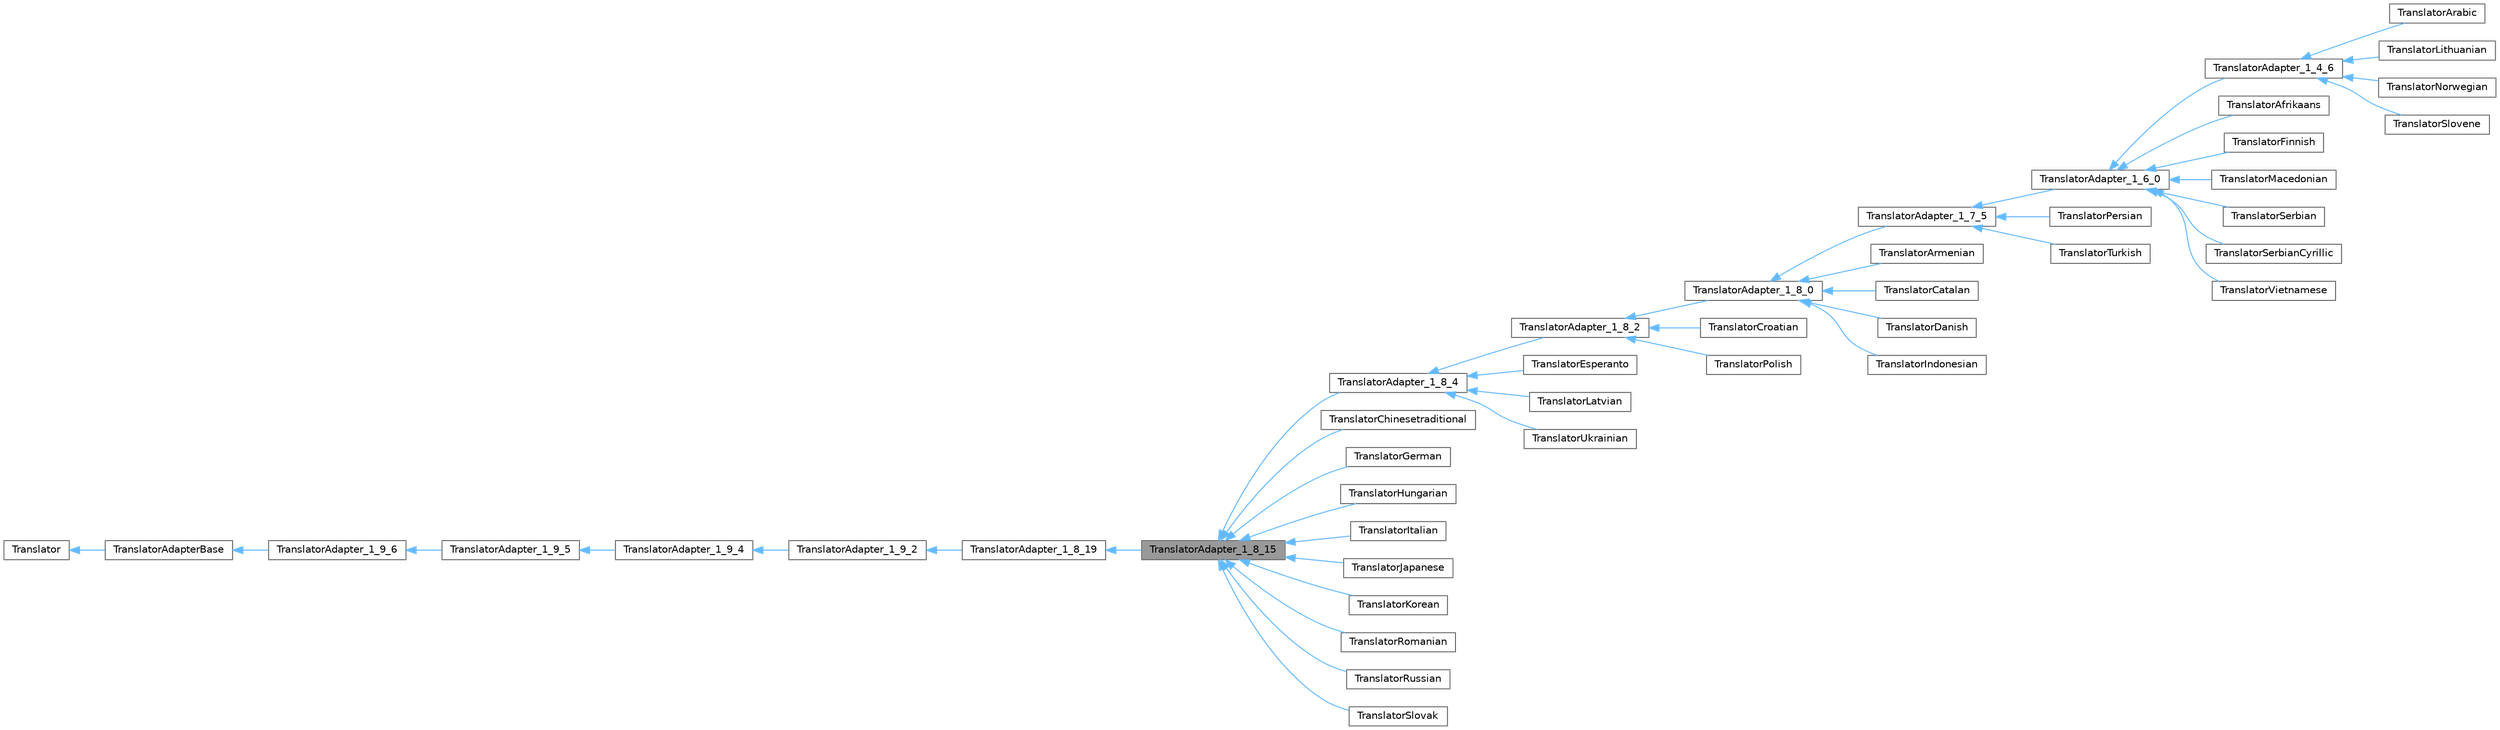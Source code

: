 digraph "TranslatorAdapter_1_8_15"
{
 // INTERACTIVE_SVG=YES
 // LATEX_PDF_SIZE
  bgcolor="transparent";
  edge [fontname=Helvetica,fontsize=10,labelfontname=Helvetica,labelfontsize=10];
  node [fontname=Helvetica,fontsize=10,shape=box,height=0.2,width=0.4];
  rankdir="LR";
  Node1 [id="Node000001",label="TranslatorAdapter_1_8_15",height=0.2,width=0.4,color="gray40", fillcolor="grey60", style="filled", fontcolor="black"];
  Node2 -> Node1 [id="edge1_Node000001_Node000002",dir="back",color="steelblue1",style="solid"];
  Node2 [id="Node000002",label="TranslatorAdapter_1_8_19",height=0.2,width=0.4,color="gray40", fillcolor="white", style="filled",URL="$de/dde/class_translator_adapter__1__8__19.html",tooltip=" "];
  Node3 -> Node2 [id="edge2_Node000002_Node000003",dir="back",color="steelblue1",style="solid"];
  Node3 [id="Node000003",label="TranslatorAdapter_1_9_2",height=0.2,width=0.4,color="gray40", fillcolor="white", style="filled",URL="$d3/d2e/class_translator_adapter__1__9__2.html",tooltip=" "];
  Node4 -> Node3 [id="edge3_Node000003_Node000004",dir="back",color="steelblue1",style="solid"];
  Node4 [id="Node000004",label="TranslatorAdapter_1_9_4",height=0.2,width=0.4,color="gray40", fillcolor="white", style="filled",URL="$d0/d33/class_translator_adapter__1__9__4.html",tooltip=" "];
  Node5 -> Node4 [id="edge4_Node000004_Node000005",dir="back",color="steelblue1",style="solid"];
  Node5 [id="Node000005",label="TranslatorAdapter_1_9_5",height=0.2,width=0.4,color="gray40", fillcolor="white", style="filled",URL="$dd/dba/class_translator_adapter__1__9__5.html",tooltip=" "];
  Node6 -> Node5 [id="edge5_Node000005_Node000006",dir="back",color="steelblue1",style="solid"];
  Node6 [id="Node000006",label="TranslatorAdapter_1_9_6",height=0.2,width=0.4,color="gray40", fillcolor="white", style="filled",URL="$db/d71/class_translator_adapter__1__9__6.html",tooltip=" "];
  Node7 -> Node6 [id="edge6_Node000006_Node000007",dir="back",color="steelblue1",style="solid"];
  Node7 [id="Node000007",label="TranslatorAdapterBase",height=0.2,width=0.4,color="gray40", fillcolor="white", style="filled",URL="$db/d6c/class_translator_adapter_base.html",tooltip="Base of the translator adapter tree."];
  Node8 -> Node7 [id="edge7_Node000007_Node000008",dir="back",color="steelblue1",style="solid"];
  Node8 [id="Node000008",label="Translator",height=0.2,width=0.4,color="gray40", fillcolor="white", style="filled",URL="$d8/dfb/class_translator.html",tooltip="Abstract base class for all translatable text fragments."];
  Node1 -> Node9 [id="edge8_Node000001_Node000009",dir="back",color="steelblue1",style="solid"];
  Node9 [id="Node000009",label="TranslatorAdapter_1_8_4",height=0.2,width=0.4,color="gray40", fillcolor="white", style="filled",URL="$de/d2f/class_translator_adapter__1__8__4.html",tooltip=" "];
  Node9 -> Node10 [id="edge9_Node000009_Node000010",dir="back",color="steelblue1",style="solid"];
  Node10 [id="Node000010",label="TranslatorAdapter_1_8_2",height=0.2,width=0.4,color="gray40", fillcolor="white", style="filled",URL="$d2/d75/class_translator_adapter__1__8__2.html",tooltip=" "];
  Node10 -> Node11 [id="edge10_Node000010_Node000011",dir="back",color="steelblue1",style="solid"];
  Node11 [id="Node000011",label="TranslatorAdapter_1_8_0",height=0.2,width=0.4,color="gray40", fillcolor="white", style="filled",URL="$de/d49/class_translator_adapter__1__8__0.html",tooltip="Adapter class for languages that only contain translations up to version 1.8.0."];
  Node11 -> Node12 [id="edge11_Node000011_Node000012",dir="back",color="steelblue1",style="solid"];
  Node12 [id="Node000012",label="TranslatorAdapter_1_7_5",height=0.2,width=0.4,color="gray40", fillcolor="white", style="filled",URL="$da/d24/class_translator_adapter__1__7__5.html",tooltip="Adapter class for languages that only contain translations up to version 1.7.5."];
  Node12 -> Node13 [id="edge12_Node000012_Node000013",dir="back",color="steelblue1",style="solid"];
  Node13 [id="Node000013",label="TranslatorAdapter_1_6_0",height=0.2,width=0.4,color="gray40", fillcolor="white", style="filled",URL="$d3/da1/class_translator_adapter__1__6__0.html",tooltip="Adapter class for languages that only contain translations up to version 1.6.0."];
  Node13 -> Node14 [id="edge13_Node000013_Node000014",dir="back",color="steelblue1",style="solid"];
  Node14 [id="Node000014",label="TranslatorAdapter_1_4_6",height=0.2,width=0.4,color="gray40", fillcolor="white", style="filled",URL="$d4/d2b/class_translator_adapter__1__4__6.html",tooltip="Adapter class for languages that only contain translations up to version 1.4.6."];
  Node14 -> Node15 [id="edge14_Node000014_Node000015",dir="back",color="steelblue1",style="solid"];
  Node15 [id="Node000015",label="TranslatorArabic",height=0.2,width=0.4,color="gray40", fillcolor="white", style="filled",URL="$d3/de9/class_translator_arabic.html",tooltip=" "];
  Node14 -> Node16 [id="edge15_Node000014_Node000016",dir="back",color="steelblue1",style="solid"];
  Node16 [id="Node000016",label="TranslatorLithuanian",height=0.2,width=0.4,color="gray40", fillcolor="white", style="filled",URL="$dc/d53/class_translator_lithuanian.html",tooltip=" "];
  Node14 -> Node17 [id="edge16_Node000014_Node000017",dir="back",color="steelblue1",style="solid"];
  Node17 [id="Node000017",label="TranslatorNorwegian",height=0.2,width=0.4,color="gray40", fillcolor="white", style="filled",URL="$dd/d38/class_translator_norwegian.html",tooltip=" "];
  Node14 -> Node18 [id="edge17_Node000014_Node000018",dir="back",color="steelblue1",style="solid"];
  Node18 [id="Node000018",label="TranslatorSlovene",height=0.2,width=0.4,color="gray40", fillcolor="white", style="filled",URL="$dd/d0b/class_translator_slovene.html",tooltip=" "];
  Node13 -> Node19 [id="edge18_Node000013_Node000019",dir="back",color="steelblue1",style="solid"];
  Node19 [id="Node000019",label="TranslatorAfrikaans",height=0.2,width=0.4,color="gray40", fillcolor="white", style="filled",URL="$d3/d65/class_translator_afrikaans.html",tooltip=" "];
  Node13 -> Node20 [id="edge19_Node000013_Node000020",dir="back",color="steelblue1",style="solid"];
  Node20 [id="Node000020",label="TranslatorFinnish",height=0.2,width=0.4,color="gray40", fillcolor="white", style="filled",URL="$de/df7/class_translator_finnish.html",tooltip=" "];
  Node13 -> Node21 [id="edge20_Node000013_Node000021",dir="back",color="steelblue1",style="solid"];
  Node21 [id="Node000021",label="TranslatorMacedonian",height=0.2,width=0.4,color="gray40", fillcolor="white", style="filled",URL="$d9/ddf/class_translator_macedonian.html",tooltip=" "];
  Node13 -> Node22 [id="edge21_Node000013_Node000022",dir="back",color="steelblue1",style="solid"];
  Node22 [id="Node000022",label="TranslatorSerbian",height=0.2,width=0.4,color="gray40", fillcolor="white", style="filled",URL="$d5/d0a/class_translator_serbian.html",tooltip=" "];
  Node13 -> Node23 [id="edge22_Node000013_Node000023",dir="back",color="steelblue1",style="solid"];
  Node23 [id="Node000023",label="TranslatorSerbianCyrillic",height=0.2,width=0.4,color="gray40", fillcolor="white", style="filled",URL="$dc/d03/class_translator_serbian_cyrillic.html",tooltip=" "];
  Node13 -> Node24 [id="edge23_Node000013_Node000024",dir="back",color="steelblue1",style="solid"];
  Node24 [id="Node000024",label="TranslatorVietnamese",height=0.2,width=0.4,color="gray40", fillcolor="white", style="filled",URL="$df/d20/class_translator_vietnamese.html",tooltip=" "];
  Node12 -> Node25 [id="edge24_Node000012_Node000025",dir="back",color="steelblue1",style="solid"];
  Node25 [id="Node000025",label="TranslatorPersian",height=0.2,width=0.4,color="gray40", fillcolor="white", style="filled",URL="$d5/d43/class_translator_persian.html",tooltip=" "];
  Node12 -> Node26 [id="edge25_Node000012_Node000026",dir="back",color="steelblue1",style="solid"];
  Node26 [id="Node000026",label="TranslatorTurkish",height=0.2,width=0.4,color="gray40", fillcolor="white", style="filled",URL="$dd/d80/class_translator_turkish.html",tooltip=" "];
  Node11 -> Node27 [id="edge26_Node000011_Node000027",dir="back",color="steelblue1",style="solid"];
  Node27 [id="Node000027",label="TranslatorArmenian",height=0.2,width=0.4,color="gray40", fillcolor="white", style="filled",URL="$da/db8/class_translator_armenian.html",tooltip=" "];
  Node11 -> Node28 [id="edge27_Node000011_Node000028",dir="back",color="steelblue1",style="solid"];
  Node28 [id="Node000028",label="TranslatorCatalan",height=0.2,width=0.4,color="gray40", fillcolor="white", style="filled",URL="$d9/dc1/class_translator_catalan.html",tooltip=" "];
  Node11 -> Node29 [id="edge28_Node000011_Node000029",dir="back",color="steelblue1",style="solid"];
  Node29 [id="Node000029",label="TranslatorDanish",height=0.2,width=0.4,color="gray40", fillcolor="white", style="filled",URL="$d7/d21/class_translator_danish.html",tooltip=" "];
  Node11 -> Node30 [id="edge29_Node000011_Node000030",dir="back",color="steelblue1",style="solid"];
  Node30 [id="Node000030",label="TranslatorIndonesian",height=0.2,width=0.4,color="gray40", fillcolor="white", style="filled",URL="$df/dc8/class_translator_indonesian.html",tooltip=" "];
  Node10 -> Node31 [id="edge30_Node000010_Node000031",dir="back",color="steelblue1",style="solid"];
  Node31 [id="Node000031",label="TranslatorCroatian",height=0.2,width=0.4,color="gray40", fillcolor="white", style="filled",URL="$d9/d82/class_translator_croatian.html",tooltip=" "];
  Node10 -> Node32 [id="edge31_Node000010_Node000032",dir="back",color="steelblue1",style="solid"];
  Node32 [id="Node000032",label="TranslatorPolish",height=0.2,width=0.4,color="gray40", fillcolor="white", style="filled",URL="$de/d82/class_translator_polish.html",tooltip=" "];
  Node9 -> Node33 [id="edge32_Node000009_Node000033",dir="back",color="steelblue1",style="solid"];
  Node33 [id="Node000033",label="TranslatorEsperanto",height=0.2,width=0.4,color="gray40", fillcolor="white", style="filled",URL="$d2/d07/class_translator_esperanto.html",tooltip=" "];
  Node9 -> Node34 [id="edge33_Node000009_Node000034",dir="back",color="steelblue1",style="solid"];
  Node34 [id="Node000034",label="TranslatorLatvian",height=0.2,width=0.4,color="gray40", fillcolor="white", style="filled",URL="$d8/d83/class_translator_latvian.html",tooltip=" "];
  Node9 -> Node35 [id="edge34_Node000009_Node000035",dir="back",color="steelblue1",style="solid"];
  Node35 [id="Node000035",label="TranslatorUkrainian",height=0.2,width=0.4,color="gray40", fillcolor="white", style="filled",URL="$d1/d56/class_translator_ukrainian.html",tooltip=" "];
  Node1 -> Node36 [id="edge35_Node000001_Node000036",dir="back",color="steelblue1",style="solid"];
  Node36 [id="Node000036",label="TranslatorChinesetraditional",height=0.2,width=0.4,color="gray40", fillcolor="white", style="filled",URL="$dd/df6/class_translator_chinesetraditional.html",tooltip=" "];
  Node1 -> Node37 [id="edge36_Node000001_Node000037",dir="back",color="steelblue1",style="solid"];
  Node37 [id="Node000037",label="TranslatorGerman",height=0.2,width=0.4,color="gray40", fillcolor="white", style="filled",URL="$d6/d07/class_translator_german.html",tooltip=" "];
  Node1 -> Node38 [id="edge37_Node000001_Node000038",dir="back",color="steelblue1",style="solid"];
  Node38 [id="Node000038",label="TranslatorHungarian",height=0.2,width=0.4,color="gray40", fillcolor="white", style="filled",URL="$db/d5f/class_translator_hungarian.html",tooltip=" "];
  Node1 -> Node39 [id="edge38_Node000001_Node000039",dir="back",color="steelblue1",style="solid"];
  Node39 [id="Node000039",label="TranslatorItalian",height=0.2,width=0.4,color="gray40", fillcolor="white", style="filled",URL="$d2/df8/class_translator_italian.html",tooltip=" "];
  Node1 -> Node40 [id="edge39_Node000001_Node000040",dir="back",color="steelblue1",style="solid"];
  Node40 [id="Node000040",label="TranslatorJapanese",height=0.2,width=0.4,color="gray40", fillcolor="white", style="filled",URL="$d1/d6a/class_translator_japanese.html",tooltip=" "];
  Node1 -> Node41 [id="edge40_Node000001_Node000041",dir="back",color="steelblue1",style="solid"];
  Node41 [id="Node000041",label="TranslatorKorean",height=0.2,width=0.4,color="gray40", fillcolor="white", style="filled",URL="$db/dcc/class_translator_korean.html",tooltip=" "];
  Node1 -> Node42 [id="edge41_Node000001_Node000042",dir="back",color="steelblue1",style="solid"];
  Node42 [id="Node000042",label="TranslatorRomanian",height=0.2,width=0.4,color="gray40", fillcolor="white", style="filled",URL="$da/d32/class_translator_romanian.html",tooltip=" "];
  Node1 -> Node43 [id="edge42_Node000001_Node000043",dir="back",color="steelblue1",style="solid"];
  Node43 [id="Node000043",label="TranslatorRussian",height=0.2,width=0.4,color="gray40", fillcolor="white", style="filled",URL="$d0/dab/class_translator_russian.html",tooltip=" "];
  Node1 -> Node44 [id="edge43_Node000001_Node000044",dir="back",color="steelblue1",style="solid"];
  Node44 [id="Node000044",label="TranslatorSlovak",height=0.2,width=0.4,color="gray40", fillcolor="white", style="filled",URL="$d2/d53/class_translator_slovak.html",tooltip=" "];
}
